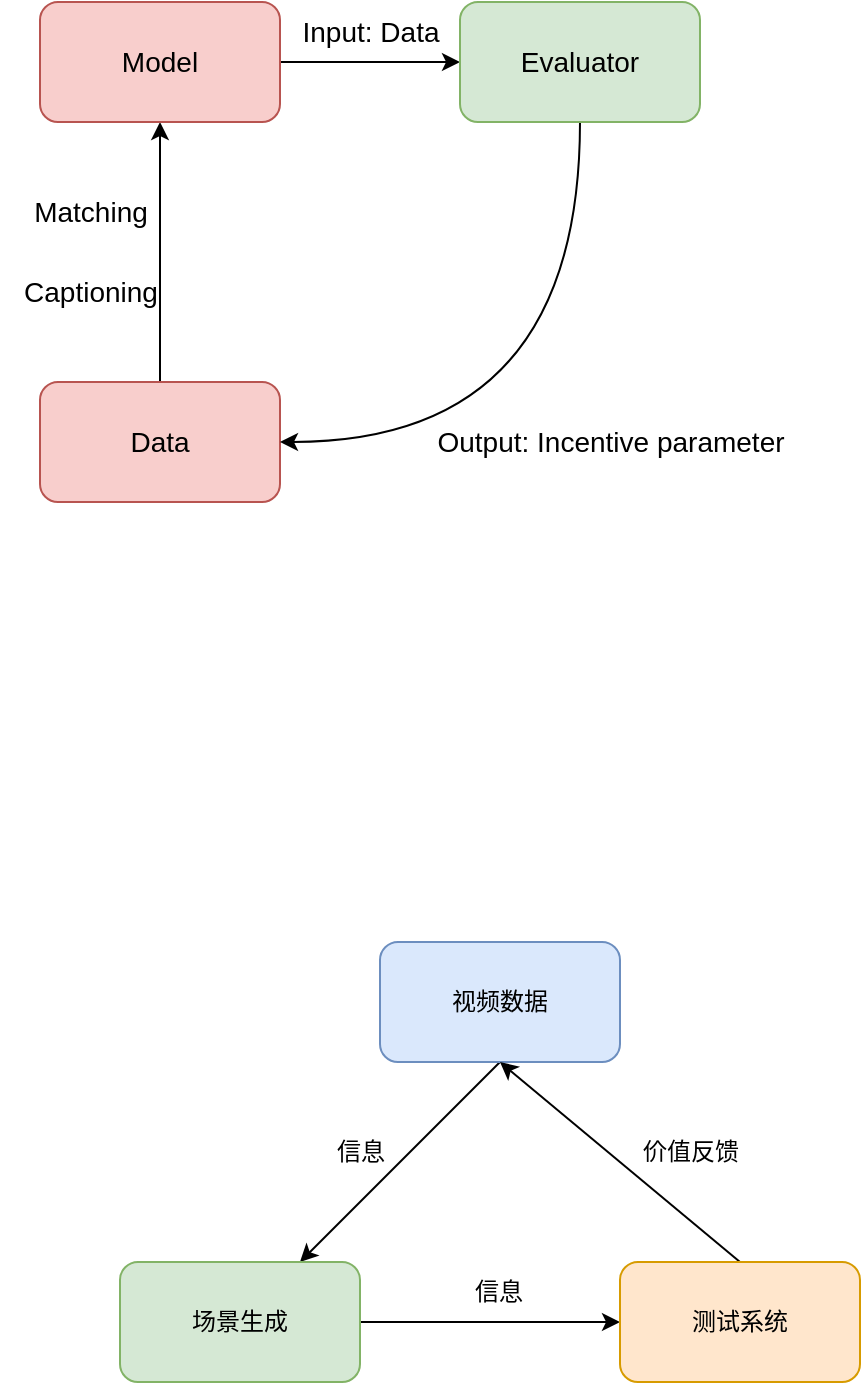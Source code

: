 <mxfile version="20.8.20" type="github">
  <diagram name="Page-1" id="81PzI7hiYP9P0uu7AQdv">
    <mxGraphModel dx="1562" dy="879" grid="1" gridSize="10" guides="1" tooltips="1" connect="1" arrows="1" fold="1" page="1" pageScale="1" pageWidth="827" pageHeight="1169" math="0" shadow="0">
      <root>
        <mxCell id="0" />
        <mxCell id="1" parent="0" />
        <mxCell id="G0Rmt_5JlS5FrQioI-_1-4" style="edgeStyle=orthogonalEdgeStyle;rounded=0;orthogonalLoop=1;jettySize=auto;html=1;entryX=0.5;entryY=1;entryDx=0;entryDy=0;curved=1;fontSize=14;" parent="1" source="G0Rmt_5JlS5FrQioI-_1-1" target="G0Rmt_5JlS5FrQioI-_1-2" edge="1">
          <mxGeometry relative="1" as="geometry" />
        </mxCell>
        <mxCell id="G0Rmt_5JlS5FrQioI-_1-1" value="Data" style="rounded=1;whiteSpace=wrap;html=1;fillColor=#f8cecc;strokeColor=#b85450;fontSize=14;" parent="1" vertex="1">
          <mxGeometry x="160" y="470" width="120" height="60" as="geometry" />
        </mxCell>
        <mxCell id="G0Rmt_5JlS5FrQioI-_1-5" style="edgeStyle=orthogonalEdgeStyle;curved=1;rounded=0;orthogonalLoop=1;jettySize=auto;html=1;entryX=0;entryY=0.5;entryDx=0;entryDy=0;fontSize=14;" parent="1" source="G0Rmt_5JlS5FrQioI-_1-2" target="G0Rmt_5JlS5FrQioI-_1-3" edge="1">
          <mxGeometry relative="1" as="geometry" />
        </mxCell>
        <mxCell id="G0Rmt_5JlS5FrQioI-_1-2" value="Model" style="rounded=1;whiteSpace=wrap;html=1;fillColor=#f8cecc;strokeColor=#b85450;fontSize=14;" parent="1" vertex="1">
          <mxGeometry x="160" y="280" width="120" height="60" as="geometry" />
        </mxCell>
        <mxCell id="G0Rmt_5JlS5FrQioI-_1-6" style="edgeStyle=orthogonalEdgeStyle;curved=1;rounded=0;orthogonalLoop=1;jettySize=auto;html=1;entryX=1;entryY=0.5;entryDx=0;entryDy=0;exitX=0.5;exitY=1;exitDx=0;exitDy=0;fontSize=14;" parent="1" source="G0Rmt_5JlS5FrQioI-_1-3" target="G0Rmt_5JlS5FrQioI-_1-1" edge="1">
          <mxGeometry relative="1" as="geometry" />
        </mxCell>
        <mxCell id="G0Rmt_5JlS5FrQioI-_1-3" value="Evaluator" style="rounded=1;whiteSpace=wrap;html=1;fillColor=#d5e8d4;strokeColor=#82b366;fontSize=14;" parent="1" vertex="1">
          <mxGeometry x="370" y="280" width="120" height="60" as="geometry" />
        </mxCell>
        <mxCell id="G0Rmt_5JlS5FrQioI-_1-7" value="Captioning" style="text;html=1;align=center;verticalAlign=middle;resizable=0;points=[];autosize=1;strokeColor=none;fillColor=none;fontSize=14;" parent="1" vertex="1">
          <mxGeometry x="140" y="410" width="90" height="30" as="geometry" />
        </mxCell>
        <mxCell id="G0Rmt_5JlS5FrQioI-_1-8" value="Matching" style="text;html=1;align=center;verticalAlign=middle;resizable=0;points=[];autosize=1;strokeColor=none;fillColor=none;fontSize=14;" parent="1" vertex="1">
          <mxGeometry x="145" y="370" width="80" height="30" as="geometry" />
        </mxCell>
        <mxCell id="G0Rmt_5JlS5FrQioI-_1-10" value="Output: Incentive parameter" style="text;html=1;align=center;verticalAlign=middle;resizable=0;points=[];autosize=1;strokeColor=none;fillColor=none;fontSize=14;" parent="1" vertex="1">
          <mxGeometry x="345" y="485" width="200" height="30" as="geometry" />
        </mxCell>
        <mxCell id="G0Rmt_5JlS5FrQioI-_1-12" value="Input: Data" style="text;html=1;align=center;verticalAlign=middle;resizable=0;points=[];autosize=1;strokeColor=none;fillColor=none;fontSize=14;" parent="1" vertex="1">
          <mxGeometry x="280" y="280" width="90" height="30" as="geometry" />
        </mxCell>
        <mxCell id="q46qxHZPF7wPc8ZTQKnx-6" style="rounded=0;orthogonalLoop=1;jettySize=auto;html=1;exitX=0.5;exitY=1;exitDx=0;exitDy=0;" edge="1" parent="1" source="q46qxHZPF7wPc8ZTQKnx-1" target="q46qxHZPF7wPc8ZTQKnx-2">
          <mxGeometry relative="1" as="geometry" />
        </mxCell>
        <mxCell id="q46qxHZPF7wPc8ZTQKnx-1" value="视频数据" style="rounded=1;whiteSpace=wrap;html=1;fillColor=#dae8fc;strokeColor=#6c8ebf;" vertex="1" parent="1">
          <mxGeometry x="330" y="750" width="120" height="60" as="geometry" />
        </mxCell>
        <mxCell id="q46qxHZPF7wPc8ZTQKnx-4" style="edgeStyle=orthogonalEdgeStyle;rounded=0;orthogonalLoop=1;jettySize=auto;html=1;exitX=1;exitY=0.5;exitDx=0;exitDy=0;entryX=0;entryY=0.5;entryDx=0;entryDy=0;" edge="1" parent="1" source="q46qxHZPF7wPc8ZTQKnx-2" target="q46qxHZPF7wPc8ZTQKnx-3">
          <mxGeometry relative="1" as="geometry" />
        </mxCell>
        <mxCell id="q46qxHZPF7wPc8ZTQKnx-2" value="场景生成" style="rounded=1;whiteSpace=wrap;html=1;fillColor=#d5e8d4;strokeColor=#82b366;" vertex="1" parent="1">
          <mxGeometry x="200" y="910" width="120" height="60" as="geometry" />
        </mxCell>
        <mxCell id="q46qxHZPF7wPc8ZTQKnx-7" style="edgeStyle=none;rounded=0;orthogonalLoop=1;jettySize=auto;html=1;exitX=0.5;exitY=0;exitDx=0;exitDy=0;entryX=0.5;entryY=1;entryDx=0;entryDy=0;" edge="1" parent="1" source="q46qxHZPF7wPc8ZTQKnx-3" target="q46qxHZPF7wPc8ZTQKnx-1">
          <mxGeometry relative="1" as="geometry" />
        </mxCell>
        <mxCell id="q46qxHZPF7wPc8ZTQKnx-3" value="测试系统" style="rounded=1;whiteSpace=wrap;html=1;fillColor=#ffe6cc;strokeColor=#d79b00;" vertex="1" parent="1">
          <mxGeometry x="450" y="910" width="120" height="60" as="geometry" />
        </mxCell>
        <mxCell id="q46qxHZPF7wPc8ZTQKnx-5" value="信息" style="text;html=1;align=center;verticalAlign=middle;resizable=0;points=[];autosize=1;strokeColor=none;fillColor=none;" vertex="1" parent="1">
          <mxGeometry x="363.5" y="910" width="50" height="30" as="geometry" />
        </mxCell>
        <mxCell id="q46qxHZPF7wPc8ZTQKnx-8" value="价值反馈" style="text;html=1;align=center;verticalAlign=middle;resizable=0;points=[];autosize=1;strokeColor=none;fillColor=none;" vertex="1" parent="1">
          <mxGeometry x="450" y="840" width="70" height="30" as="geometry" />
        </mxCell>
        <mxCell id="q46qxHZPF7wPc8ZTQKnx-9" value="信息" style="text;html=1;align=center;verticalAlign=middle;resizable=0;points=[];autosize=1;strokeColor=none;fillColor=none;" vertex="1" parent="1">
          <mxGeometry x="295" y="840" width="50" height="30" as="geometry" />
        </mxCell>
      </root>
    </mxGraphModel>
  </diagram>
</mxfile>
